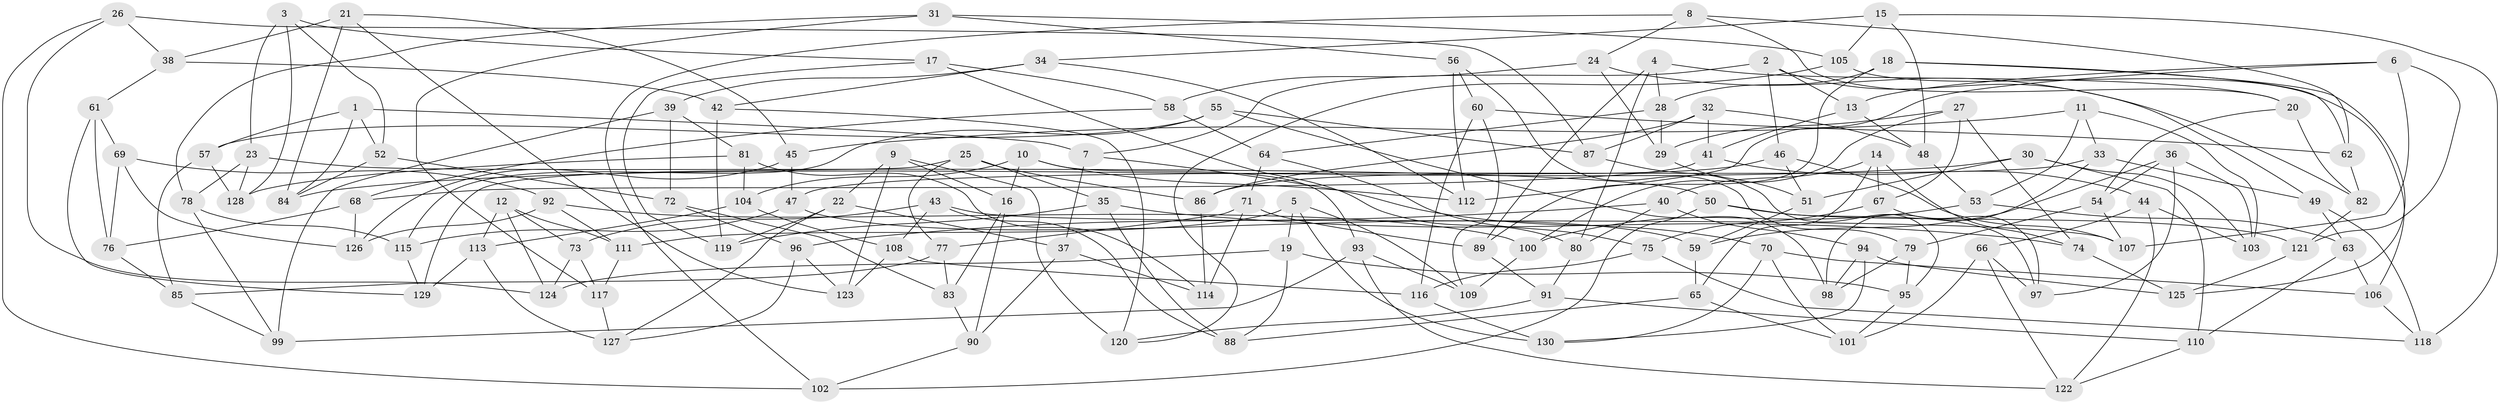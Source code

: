 // Generated by graph-tools (version 1.1) at 2025/02/03/09/25 03:02:57]
// undirected, 130 vertices, 260 edges
graph export_dot {
graph [start="1"]
  node [color=gray90,style=filled];
  1;
  2;
  3;
  4;
  5;
  6;
  7;
  8;
  9;
  10;
  11;
  12;
  13;
  14;
  15;
  16;
  17;
  18;
  19;
  20;
  21;
  22;
  23;
  24;
  25;
  26;
  27;
  28;
  29;
  30;
  31;
  32;
  33;
  34;
  35;
  36;
  37;
  38;
  39;
  40;
  41;
  42;
  43;
  44;
  45;
  46;
  47;
  48;
  49;
  50;
  51;
  52;
  53;
  54;
  55;
  56;
  57;
  58;
  59;
  60;
  61;
  62;
  63;
  64;
  65;
  66;
  67;
  68;
  69;
  70;
  71;
  72;
  73;
  74;
  75;
  76;
  77;
  78;
  79;
  80;
  81;
  82;
  83;
  84;
  85;
  86;
  87;
  88;
  89;
  90;
  91;
  92;
  93;
  94;
  95;
  96;
  97;
  98;
  99;
  100;
  101;
  102;
  103;
  104;
  105;
  106;
  107;
  108;
  109;
  110;
  111;
  112;
  113;
  114;
  115;
  116;
  117;
  118;
  119;
  120;
  121;
  122;
  123;
  124;
  125;
  126;
  127;
  128;
  129;
  130;
  1 -- 84;
  1 -- 57;
  1 -- 7;
  1 -- 52;
  2 -- 13;
  2 -- 7;
  2 -- 49;
  2 -- 46;
  3 -- 128;
  3 -- 17;
  3 -- 52;
  3 -- 23;
  4 -- 20;
  4 -- 28;
  4 -- 80;
  4 -- 89;
  5 -- 130;
  5 -- 111;
  5 -- 109;
  5 -- 19;
  6 -- 121;
  6 -- 107;
  6 -- 112;
  6 -- 13;
  7 -- 70;
  7 -- 37;
  8 -- 62;
  8 -- 20;
  8 -- 102;
  8 -- 24;
  9 -- 22;
  9 -- 120;
  9 -- 16;
  9 -- 123;
  10 -- 112;
  10 -- 93;
  10 -- 16;
  10 -- 104;
  11 -- 103;
  11 -- 53;
  11 -- 33;
  11 -- 45;
  12 -- 124;
  12 -- 113;
  12 -- 111;
  12 -- 73;
  13 -- 48;
  13 -- 41;
  14 -- 65;
  14 -- 40;
  14 -- 74;
  14 -- 67;
  15 -- 34;
  15 -- 105;
  15 -- 48;
  15 -- 118;
  16 -- 83;
  16 -- 90;
  17 -- 80;
  17 -- 119;
  17 -- 58;
  18 -- 62;
  18 -- 125;
  18 -- 89;
  18 -- 28;
  19 -- 95;
  19 -- 124;
  19 -- 88;
  20 -- 82;
  20 -- 54;
  21 -- 84;
  21 -- 45;
  21 -- 38;
  21 -- 123;
  22 -- 127;
  22 -- 119;
  22 -- 37;
  23 -- 78;
  23 -- 128;
  23 -- 50;
  24 -- 82;
  24 -- 29;
  24 -- 58;
  25 -- 77;
  25 -- 129;
  25 -- 86;
  25 -- 35;
  26 -- 124;
  26 -- 102;
  26 -- 38;
  26 -- 87;
  27 -- 100;
  27 -- 29;
  27 -- 74;
  27 -- 67;
  28 -- 29;
  28 -- 64;
  29 -- 51;
  30 -- 103;
  30 -- 110;
  30 -- 51;
  30 -- 84;
  31 -- 78;
  31 -- 117;
  31 -- 56;
  31 -- 105;
  32 -- 87;
  32 -- 48;
  32 -- 86;
  32 -- 41;
  33 -- 49;
  33 -- 98;
  33 -- 47;
  34 -- 42;
  34 -- 112;
  34 -- 39;
  35 -- 74;
  35 -- 119;
  35 -- 88;
  36 -- 103;
  36 -- 59;
  36 -- 54;
  36 -- 97;
  37 -- 114;
  37 -- 90;
  38 -- 42;
  38 -- 61;
  39 -- 81;
  39 -- 99;
  39 -- 72;
  40 -- 96;
  40 -- 80;
  40 -- 94;
  41 -- 44;
  41 -- 68;
  42 -- 119;
  42 -- 120;
  43 -- 88;
  43 -- 73;
  43 -- 107;
  43 -- 108;
  44 -- 66;
  44 -- 103;
  44 -- 122;
  45 -- 47;
  45 -- 126;
  46 -- 86;
  46 -- 51;
  46 -- 107;
  47 -- 115;
  47 -- 59;
  48 -- 53;
  49 -- 118;
  49 -- 63;
  50 -- 102;
  50 -- 121;
  50 -- 97;
  51 -- 59;
  52 -- 72;
  52 -- 84;
  53 -- 100;
  53 -- 63;
  54 -- 79;
  54 -- 107;
  55 -- 98;
  55 -- 87;
  55 -- 57;
  55 -- 115;
  56 -- 60;
  56 -- 79;
  56 -- 112;
  57 -- 85;
  57 -- 128;
  58 -- 64;
  58 -- 68;
  59 -- 65;
  60 -- 116;
  60 -- 109;
  60 -- 62;
  61 -- 129;
  61 -- 76;
  61 -- 69;
  62 -- 82;
  63 -- 106;
  63 -- 110;
  64 -- 71;
  64 -- 75;
  65 -- 101;
  65 -- 88;
  66 -- 122;
  66 -- 97;
  66 -- 101;
  67 -- 97;
  67 -- 75;
  68 -- 126;
  68 -- 76;
  69 -- 126;
  69 -- 92;
  69 -- 76;
  70 -- 130;
  70 -- 101;
  70 -- 106;
  71 -- 114;
  71 -- 89;
  71 -- 77;
  72 -- 96;
  72 -- 83;
  73 -- 117;
  73 -- 124;
  74 -- 125;
  75 -- 116;
  75 -- 118;
  76 -- 85;
  77 -- 85;
  77 -- 83;
  78 -- 99;
  78 -- 115;
  79 -- 98;
  79 -- 95;
  80 -- 91;
  81 -- 104;
  81 -- 128;
  81 -- 114;
  82 -- 121;
  83 -- 90;
  85 -- 99;
  86 -- 114;
  87 -- 95;
  89 -- 91;
  90 -- 102;
  91 -- 110;
  91 -- 120;
  92 -- 111;
  92 -- 126;
  92 -- 100;
  93 -- 109;
  93 -- 99;
  93 -- 122;
  94 -- 98;
  94 -- 130;
  94 -- 125;
  95 -- 101;
  96 -- 127;
  96 -- 123;
  100 -- 109;
  104 -- 108;
  104 -- 113;
  105 -- 120;
  105 -- 106;
  106 -- 118;
  108 -- 123;
  108 -- 116;
  110 -- 122;
  111 -- 117;
  113 -- 127;
  113 -- 129;
  115 -- 129;
  116 -- 130;
  117 -- 127;
  121 -- 125;
}

